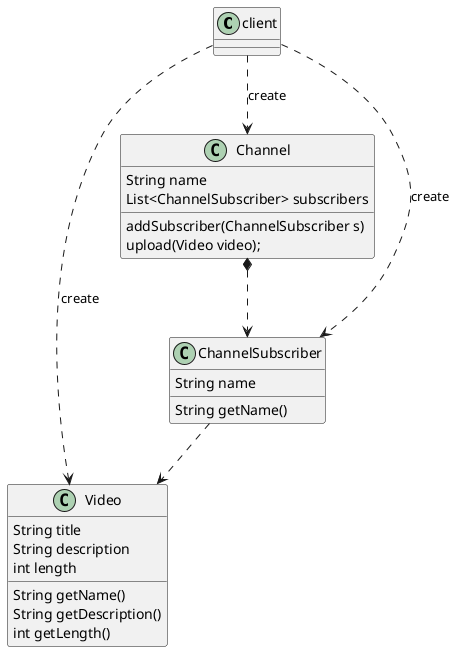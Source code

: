 @startuml

class client{

}

class Video{
String title
String description
int length

String getName()
String getDescription()
int getLength()
}

class Channel{
    String name
    List<ChannelSubscriber> subscribers
    addSubscriber(ChannelSubscriber s)
    upload(Video video);
}
class ChannelSubscriber{
    String name
    String getName()
}
client ..> Video:create
client ..> ChannelSubscriber: create
client ..> Channel: create
Channel *..> ChannelSubscriber
ChannelSubscriber ..> Video
@enduml